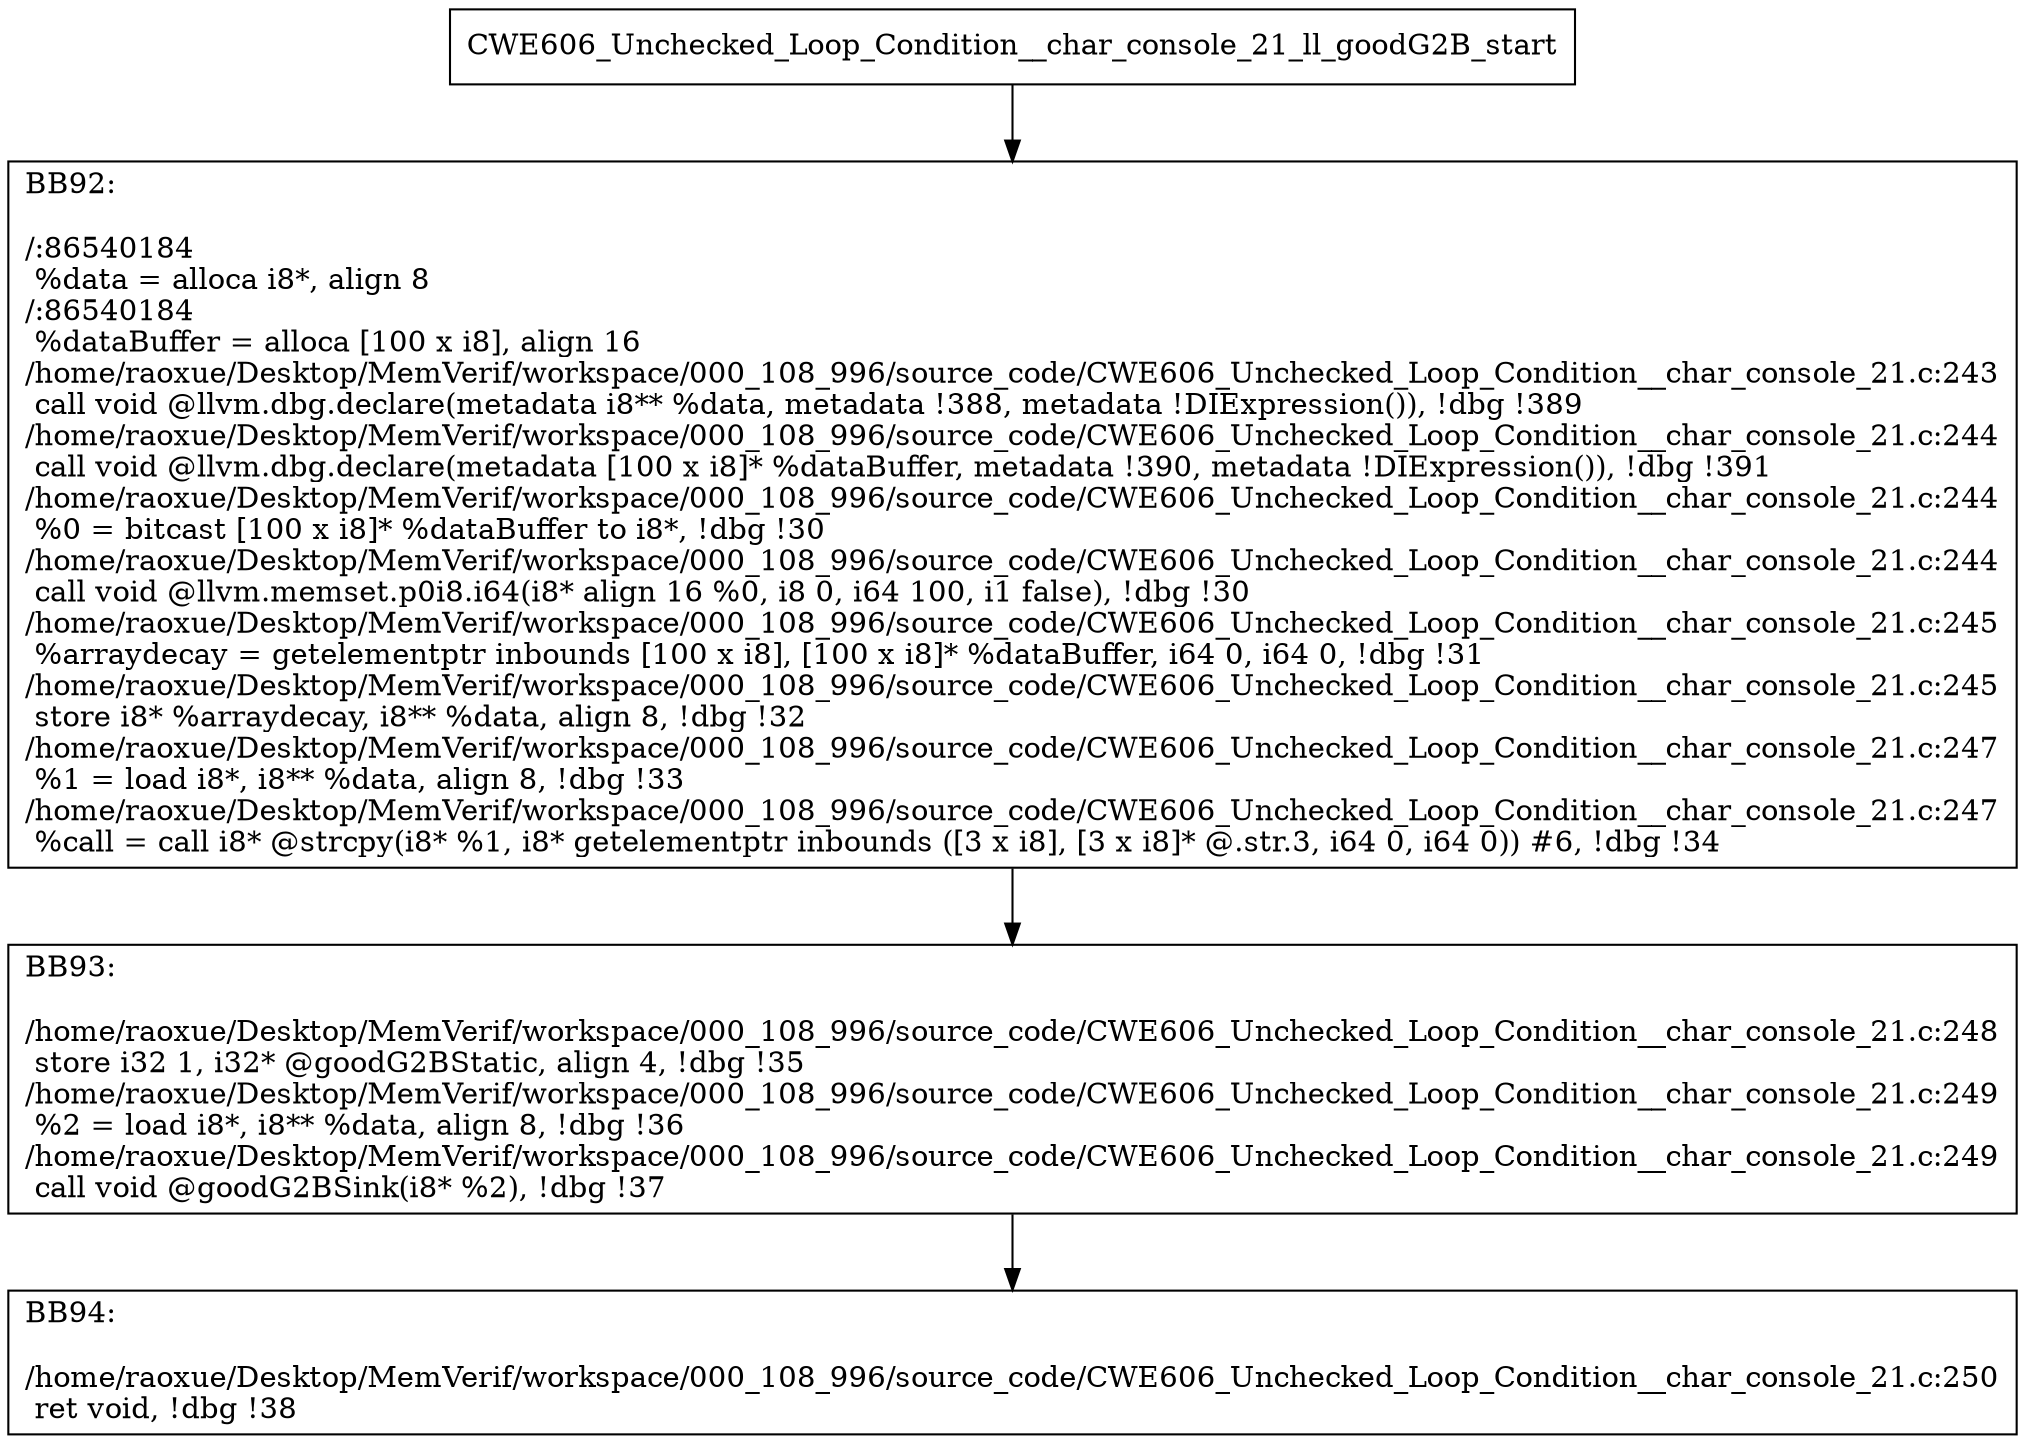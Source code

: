 digraph "CFG for'CWE606_Unchecked_Loop_Condition__char_console_21_ll_goodG2B' function" {
	BBCWE606_Unchecked_Loop_Condition__char_console_21_ll_goodG2B_start[shape=record,label="{CWE606_Unchecked_Loop_Condition__char_console_21_ll_goodG2B_start}"];
	BBCWE606_Unchecked_Loop_Condition__char_console_21_ll_goodG2B_start-> CWE606_Unchecked_Loop_Condition__char_console_21_ll_goodG2BBB92;
	CWE606_Unchecked_Loop_Condition__char_console_21_ll_goodG2BBB92 [shape=record, label="{BB92:\l\l/:86540184\l
  %data = alloca i8*, align 8\l
/:86540184\l
  %dataBuffer = alloca [100 x i8], align 16\l
/home/raoxue/Desktop/MemVerif/workspace/000_108_996/source_code/CWE606_Unchecked_Loop_Condition__char_console_21.c:243\l
  call void @llvm.dbg.declare(metadata i8** %data, metadata !388, metadata !DIExpression()), !dbg !389\l
/home/raoxue/Desktop/MemVerif/workspace/000_108_996/source_code/CWE606_Unchecked_Loop_Condition__char_console_21.c:244\l
  call void @llvm.dbg.declare(metadata [100 x i8]* %dataBuffer, metadata !390, metadata !DIExpression()), !dbg !391\l
/home/raoxue/Desktop/MemVerif/workspace/000_108_996/source_code/CWE606_Unchecked_Loop_Condition__char_console_21.c:244\l
  %0 = bitcast [100 x i8]* %dataBuffer to i8*, !dbg !30\l
/home/raoxue/Desktop/MemVerif/workspace/000_108_996/source_code/CWE606_Unchecked_Loop_Condition__char_console_21.c:244\l
  call void @llvm.memset.p0i8.i64(i8* align 16 %0, i8 0, i64 100, i1 false), !dbg !30\l
/home/raoxue/Desktop/MemVerif/workspace/000_108_996/source_code/CWE606_Unchecked_Loop_Condition__char_console_21.c:245\l
  %arraydecay = getelementptr inbounds [100 x i8], [100 x i8]* %dataBuffer, i64 0, i64 0, !dbg !31\l
/home/raoxue/Desktop/MemVerif/workspace/000_108_996/source_code/CWE606_Unchecked_Loop_Condition__char_console_21.c:245\l
  store i8* %arraydecay, i8** %data, align 8, !dbg !32\l
/home/raoxue/Desktop/MemVerif/workspace/000_108_996/source_code/CWE606_Unchecked_Loop_Condition__char_console_21.c:247\l
  %1 = load i8*, i8** %data, align 8, !dbg !33\l
/home/raoxue/Desktop/MemVerif/workspace/000_108_996/source_code/CWE606_Unchecked_Loop_Condition__char_console_21.c:247\l
  %call = call i8* @strcpy(i8* %1, i8* getelementptr inbounds ([3 x i8], [3 x i8]* @.str.3, i64 0, i64 0)) #6, !dbg !34\l
}"];
	CWE606_Unchecked_Loop_Condition__char_console_21_ll_goodG2BBB92-> CWE606_Unchecked_Loop_Condition__char_console_21_ll_goodG2BBB93;
	CWE606_Unchecked_Loop_Condition__char_console_21_ll_goodG2BBB93 [shape=record, label="{BB93:\l\l/home/raoxue/Desktop/MemVerif/workspace/000_108_996/source_code/CWE606_Unchecked_Loop_Condition__char_console_21.c:248\l
  store i32 1, i32* @goodG2BStatic, align 4, !dbg !35\l
/home/raoxue/Desktop/MemVerif/workspace/000_108_996/source_code/CWE606_Unchecked_Loop_Condition__char_console_21.c:249\l
  %2 = load i8*, i8** %data, align 8, !dbg !36\l
/home/raoxue/Desktop/MemVerif/workspace/000_108_996/source_code/CWE606_Unchecked_Loop_Condition__char_console_21.c:249\l
  call void @goodG2BSink(i8* %2), !dbg !37\l
}"];
	CWE606_Unchecked_Loop_Condition__char_console_21_ll_goodG2BBB93-> CWE606_Unchecked_Loop_Condition__char_console_21_ll_goodG2BBB94;
	CWE606_Unchecked_Loop_Condition__char_console_21_ll_goodG2BBB94 [shape=record, label="{BB94:\l\l/home/raoxue/Desktop/MemVerif/workspace/000_108_996/source_code/CWE606_Unchecked_Loop_Condition__char_console_21.c:250\l
  ret void, !dbg !38\l
}"];
}
